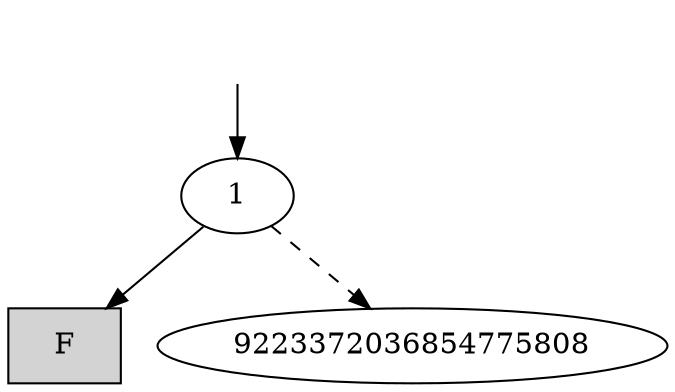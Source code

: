 digraph "DD" {
graph [dpi = 300];
center = true;
edge [dir = forward];
root [style=invis];
root -> 9223372036854775810 [style=solid];
9223372036854775810 [label="1"];
0 [shape=box, style=filled, label="F"];
9223372036854775810 -> 9223372036854775808 [style=dashed];
9223372036854775810 -> 0 [style=solid];
}
